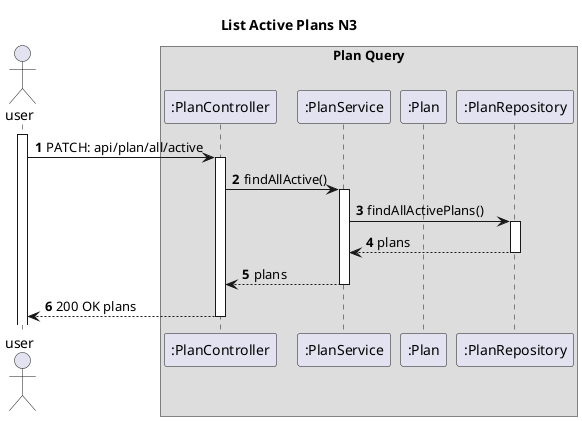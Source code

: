 @startuml
'https://plantuml.com/sequence-diagram
autoactivate on
autonumber
title List Active Plans N3
actor "user" as User

box "Plan Query"
    participant ":PlanController" as Ctrl
    participant ":PlanService" as Service
    participant ":Plan" as Plan
    participant ":PlanRepository" as Repo
end box



activate User


        User -> Ctrl: PATCH: api/plan/all/active
        Ctrl -> Service: findAllActive()
        Service -> Repo: findAllActivePlans()
        Repo --> Service: plans





        Service --> Ctrl: plans
        Ctrl --> User: 200 OK plans





@enduml
